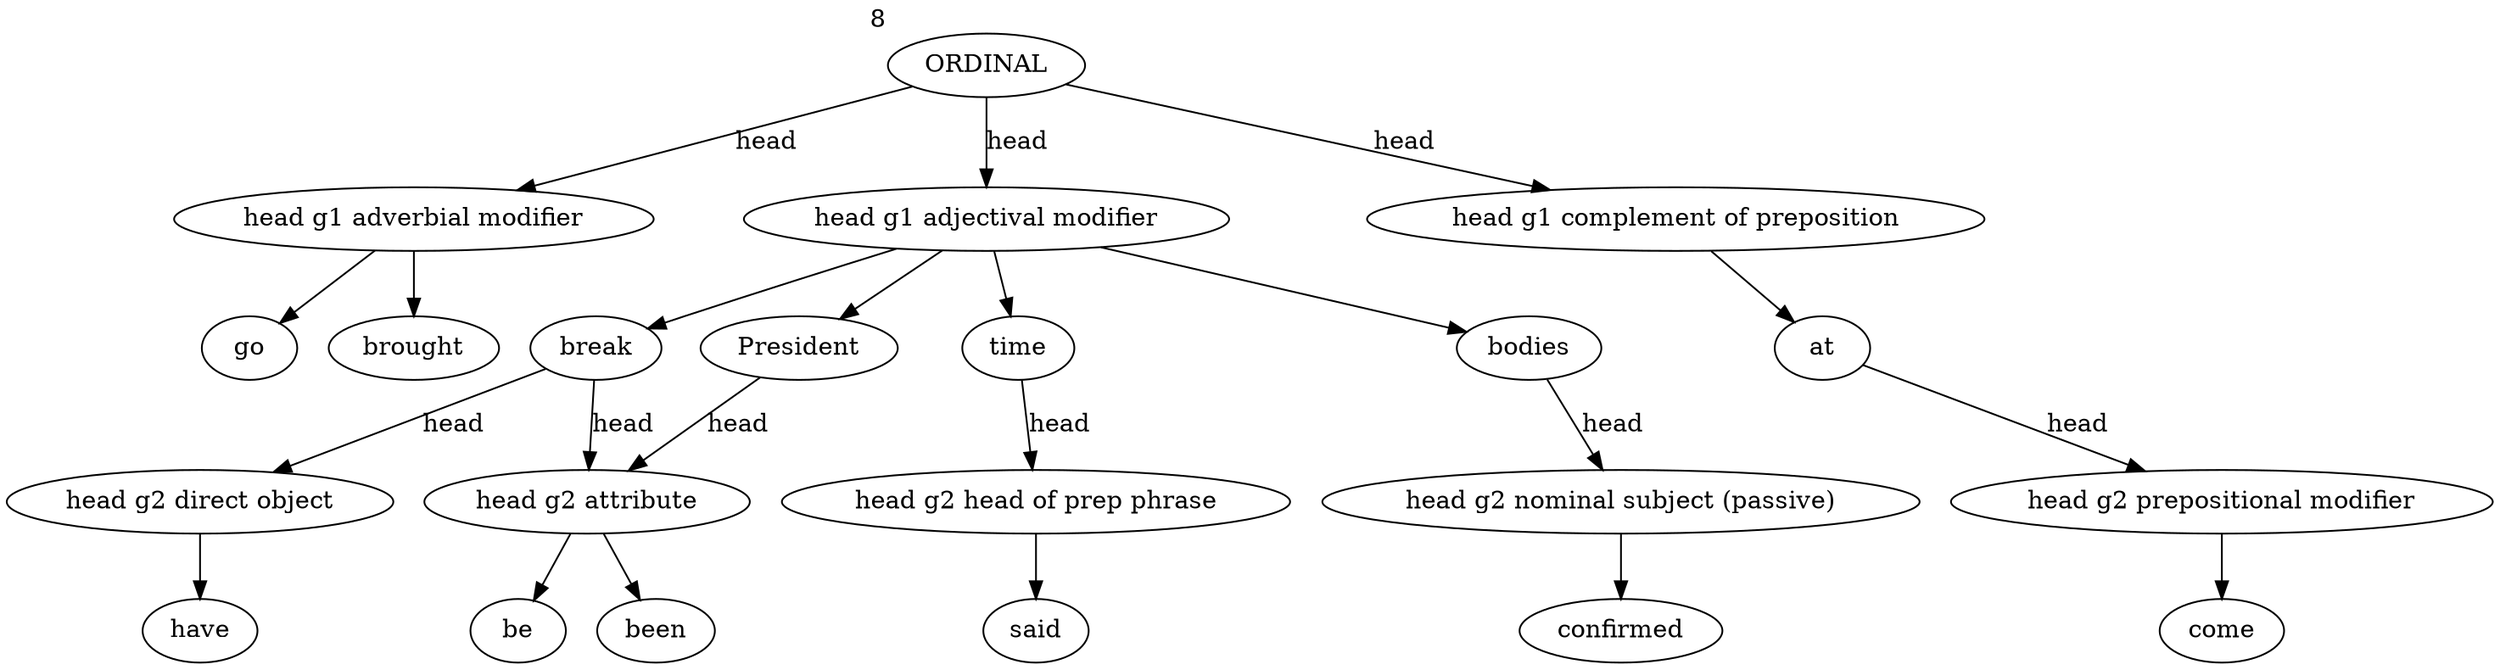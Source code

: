 strict digraph  {
ORDINAL [weight=8, xlabel=8];
"head g1 adverbial modifier" [weight=2, lp="-1.3862943611198904"];
brought [weight=1, lp="-0.6931471805599453"];
go [weight=1, lp="-0.6931471805599453"];
"head g1 adjectival modifier" [weight=5, lp="-0.47000362924573547"];
President [weight=1, lp="-1.6094379124341003"];
"head g2 attribute" [weight=2, lp="-0.4054651081081645"];
be [weight=1, lp="-0.6931471805599453"];
time [weight=1, lp="-1.6094379124341003"];
"head g2 head of prep phrase" [weight=1, lp="0.0"];
said [weight=1, lp="0.0"];
bodies [weight=1, lp="-1.6094379124341003"];
"head g2 nominal subject (passive)" [weight=1, lp="0.0"];
confirmed [weight=1, lp="0.0"];
break [weight=2, lp="-0.916290731874155"];
been [weight=1, lp="-0.6931471805599453"];
"head g2 direct object" [weight=1, lp="-1.0986122886681098"];
have [weight=1, lp="0.0"];
"head g1 complement of preposition" [weight=1, lp="-2.0794415416798357"];
at [weight=1, lp="0.0"];
"head g2 prepositional modifier" [weight=1, lp="0.0"];
come [weight=1, lp="0.0"];
ORDINAL -> "head g1 adverbial modifier"  [label=head];
ORDINAL -> "head g1 adjectival modifier"  [label=head];
ORDINAL -> "head g1 complement of preposition"  [label=head];
"head g1 adverbial modifier" -> brought;
"head g1 adverbial modifier" -> go;
"head g1 adjectival modifier" -> President;
"head g1 adjectival modifier" -> time;
"head g1 adjectival modifier" -> bodies;
"head g1 adjectival modifier" -> break;
President -> "head g2 attribute"  [label=head];
"head g2 attribute" -> be;
"head g2 attribute" -> been;
time -> "head g2 head of prep phrase"  [label=head];
"head g2 head of prep phrase" -> said;
bodies -> "head g2 nominal subject (passive)"  [label=head];
"head g2 nominal subject (passive)" -> confirmed;
break -> "head g2 attribute"  [label=head];
break -> "head g2 direct object"  [label=head];
"head g2 direct object" -> have;
"head g1 complement of preposition" -> at;
at -> "head g2 prepositional modifier"  [label=head];
"head g2 prepositional modifier" -> come;
}

